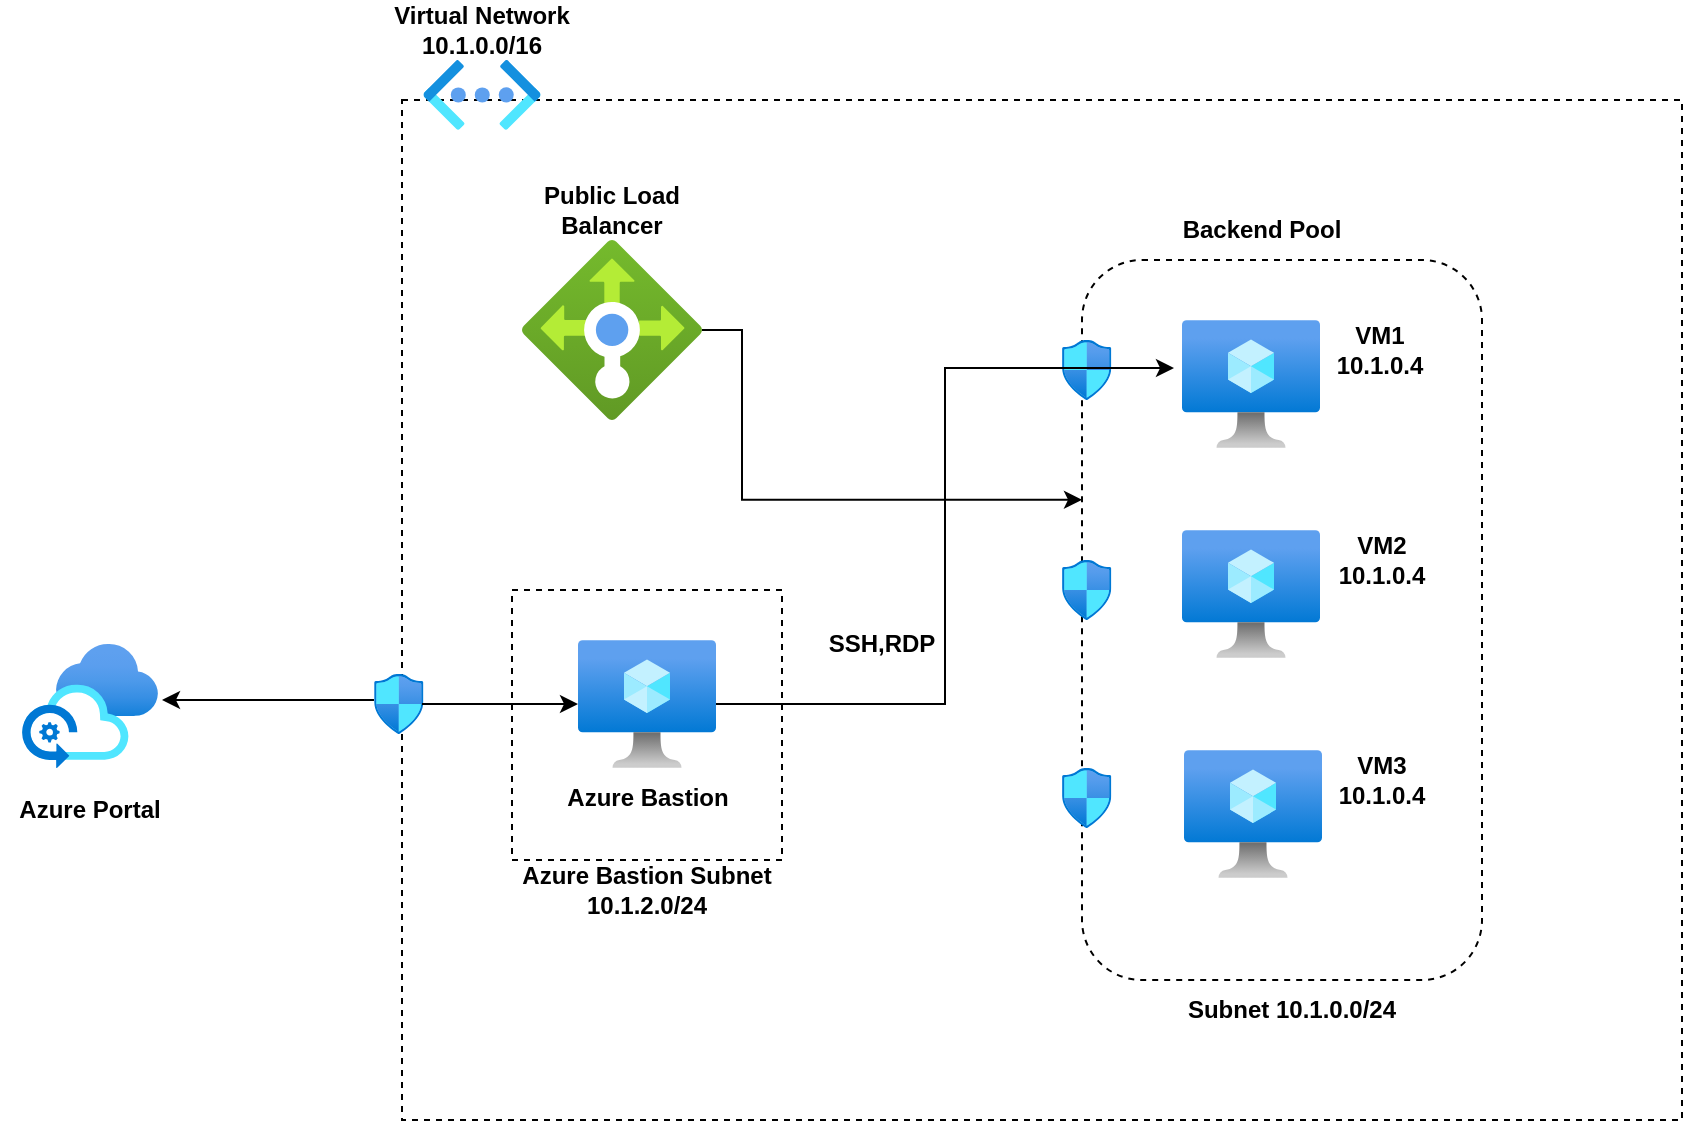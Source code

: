 <mxfile version="16.4.7" type="device"><diagram id="gub8KyR_41cFmI76JEmN" name="Page-1"><mxGraphModel dx="1366" dy="773" grid="1" gridSize="10" guides="1" tooltips="1" connect="1" arrows="1" fold="1" page="1" pageScale="1" pageWidth="1100" pageHeight="850" math="0" shadow="0"><root><mxCell id="0"/><mxCell id="1" parent="0"/><mxCell id="sBpwT3H7cT-2U6f0o6X9-21" value="" style="rounded=0;whiteSpace=wrap;html=1;dashed=1;" vertex="1" parent="1"><mxGeometry x="630" y="310" width="100" height="80" as="geometry"/></mxCell><mxCell id="sBpwT3H7cT-2U6f0o6X9-2" value="" style="rounded=0;whiteSpace=wrap;html=1;dashed=1;" vertex="1" parent="1"><mxGeometry x="260" y="100" width="640" height="510" as="geometry"/></mxCell><mxCell id="sBpwT3H7cT-2U6f0o6X9-3" value="&lt;b&gt;Virtual Network 10.1.0.0/16&lt;/b&gt;" style="text;html=1;strokeColor=none;fillColor=none;align=center;verticalAlign=middle;whiteSpace=wrap;rounded=0;" vertex="1" parent="1"><mxGeometry x="230" y="50" width="140" height="30" as="geometry"/></mxCell><mxCell id="sBpwT3H7cT-2U6f0o6X9-5" value="" style="whiteSpace=wrap;html=1;aspect=fixed;dashed=1;" vertex="1" parent="1"><mxGeometry x="315" y="345" width="135" height="135" as="geometry"/></mxCell><mxCell id="sBpwT3H7cT-2U6f0o6X9-6" value="" style="aspect=fixed;html=1;points=[];align=center;image;fontSize=12;image=img/lib/azure2/networking/Virtual_Networks_Classic.svg;dashed=1;" vertex="1" parent="1"><mxGeometry x="270.75" y="80" width="58.5" height="34.93" as="geometry"/></mxCell><mxCell id="sBpwT3H7cT-2U6f0o6X9-7" value="" style="aspect=fixed;html=1;points=[];align=center;image;fontSize=12;image=img/lib/azure2/networking/Load_Balancers.svg;dashed=1;" vertex="1" parent="1"><mxGeometry x="320" y="170" width="90" height="90" as="geometry"/></mxCell><mxCell id="sBpwT3H7cT-2U6f0o6X9-8" value="&lt;b&gt;Public Load Balancer&lt;/b&gt;" style="text;html=1;strokeColor=none;fillColor=none;align=center;verticalAlign=middle;whiteSpace=wrap;rounded=0;dashed=1;" vertex="1" parent="1"><mxGeometry x="315" y="140" width="100" height="30" as="geometry"/></mxCell><mxCell id="sBpwT3H7cT-2U6f0o6X9-9" value="&lt;b&gt;Azure Bastion Subnet&lt;/b&gt;&lt;br&gt;&lt;b&gt;10.1.2.0/24&lt;/b&gt;" style="text;html=1;strokeColor=none;fillColor=none;align=center;verticalAlign=middle;whiteSpace=wrap;rounded=0;dashed=1;" vertex="1" parent="1"><mxGeometry x="315" y="480" width="135" height="30" as="geometry"/></mxCell><mxCell id="sBpwT3H7cT-2U6f0o6X9-10" value="" style="aspect=fixed;html=1;points=[];align=center;image;fontSize=12;image=img/lib/azure2/compute/Virtual_Machine.svg;dashed=1;" vertex="1" parent="1"><mxGeometry x="348" y="370" width="69" height="64" as="geometry"/></mxCell><mxCell id="sBpwT3H7cT-2U6f0o6X9-12" value="&lt;b&gt;Azure Bastion&lt;/b&gt;" style="text;html=1;strokeColor=none;fillColor=none;align=center;verticalAlign=middle;whiteSpace=wrap;rounded=0;dashed=1;" vertex="1" parent="1"><mxGeometry x="332.5" y="434" width="100" height="30" as="geometry"/></mxCell><mxCell id="sBpwT3H7cT-2U6f0o6X9-13" value="" style="rounded=1;whiteSpace=wrap;html=1;dashed=1;" vertex="1" parent="1"><mxGeometry x="600" y="180" width="200" height="360" as="geometry"/></mxCell><mxCell id="sBpwT3H7cT-2U6f0o6X9-14" value="" style="aspect=fixed;html=1;points=[];align=center;image;fontSize=12;image=img/lib/azure2/compute/Virtual_Machine.svg;dashed=1;" vertex="1" parent="1"><mxGeometry x="650" y="210" width="69" height="64" as="geometry"/></mxCell><mxCell id="sBpwT3H7cT-2U6f0o6X9-15" value="" style="aspect=fixed;html=1;points=[];align=center;image;fontSize=12;image=img/lib/azure2/compute/Virtual_Machine.svg;dashed=1;" vertex="1" parent="1"><mxGeometry x="650" y="315" width="69" height="64" as="geometry"/></mxCell><mxCell id="sBpwT3H7cT-2U6f0o6X9-16" value="" style="aspect=fixed;html=1;points=[];align=center;image;fontSize=12;image=img/lib/azure2/compute/Virtual_Machine.svg;dashed=1;direction=east;" vertex="1" parent="1"><mxGeometry x="651" y="425" width="69" height="64" as="geometry"/></mxCell><mxCell id="sBpwT3H7cT-2U6f0o6X9-17" value="&lt;b&gt;VM1 10.1.0.4&lt;/b&gt;" style="text;html=1;strokeColor=none;fillColor=none;align=center;verticalAlign=middle;whiteSpace=wrap;rounded=0;dashed=1;" vertex="1" parent="1"><mxGeometry x="719" y="210" width="60" height="30" as="geometry"/></mxCell><mxCell id="sBpwT3H7cT-2U6f0o6X9-18" value="&lt;b&gt;Subnet&amp;nbsp;10.1.0.0/24&lt;/b&gt;" style="text;html=1;strokeColor=none;fillColor=none;align=center;verticalAlign=middle;whiteSpace=wrap;rounded=0;dashed=1;" vertex="1" parent="1"><mxGeometry x="640" y="540" width="130" height="30" as="geometry"/></mxCell><mxCell id="sBpwT3H7cT-2U6f0o6X9-19" value="&lt;b&gt;VM2 10.1.0.4&lt;/b&gt;" style="text;html=1;strokeColor=none;fillColor=none;align=center;verticalAlign=middle;whiteSpace=wrap;rounded=0;dashed=1;" vertex="1" parent="1"><mxGeometry x="720" y="315" width="60" height="30" as="geometry"/></mxCell><mxCell id="sBpwT3H7cT-2U6f0o6X9-20" value="&lt;b&gt;VM3 10.1.0.4&lt;/b&gt;" style="text;html=1;strokeColor=none;fillColor=none;align=center;verticalAlign=middle;whiteSpace=wrap;rounded=0;dashed=1;" vertex="1" parent="1"><mxGeometry x="720" y="425" width="60" height="30" as="geometry"/></mxCell><mxCell id="sBpwT3H7cT-2U6f0o6X9-22" value="&lt;b&gt;Backend Pool&lt;/b&gt;" style="text;html=1;strokeColor=none;fillColor=none;align=center;verticalAlign=middle;whiteSpace=wrap;rounded=0;dashed=1;" vertex="1" parent="1"><mxGeometry x="640" y="150" width="100" height="30" as="geometry"/></mxCell><mxCell id="sBpwT3H7cT-2U6f0o6X9-26" value="" style="aspect=fixed;html=1;points=[];align=center;image;fontSize=12;image=img/lib/azure2/networking/Network_Security_Groups.svg;dashed=1;" vertex="1" parent="1"><mxGeometry x="590" y="220" width="24.71" height="30" as="geometry"/></mxCell><mxCell id="sBpwT3H7cT-2U6f0o6X9-27" value="" style="aspect=fixed;html=1;points=[];align=center;image;fontSize=12;image=img/lib/azure2/networking/Network_Security_Groups.svg;dashed=1;" vertex="1" parent="1"><mxGeometry x="590" y="330" width="24.71" height="30" as="geometry"/></mxCell><mxCell id="sBpwT3H7cT-2U6f0o6X9-28" value="" style="aspect=fixed;html=1;points=[];align=center;image;fontSize=12;image=img/lib/azure2/networking/Network_Security_Groups.svg;dashed=1;" vertex="1" parent="1"><mxGeometry x="590" y="434" width="24.71" height="30" as="geometry"/></mxCell><mxCell id="sBpwT3H7cT-2U6f0o6X9-29" value="" style="aspect=fixed;html=1;points=[];align=center;image;fontSize=12;image=img/lib/azure2/other/Azure_Backup_Center.svg;dashed=1;" vertex="1" parent="1"><mxGeometry x="70" y="372" width="68" height="62" as="geometry"/></mxCell><mxCell id="sBpwT3H7cT-2U6f0o6X9-30" value="&lt;b&gt;Azure Portal&lt;/b&gt;" style="text;html=1;strokeColor=none;fillColor=none;align=center;verticalAlign=middle;whiteSpace=wrap;rounded=0;dashed=1;" vertex="1" parent="1"><mxGeometry x="59" y="440" width="90" height="30" as="geometry"/></mxCell><mxCell id="sBpwT3H7cT-2U6f0o6X9-31" value="" style="aspect=fixed;html=1;points=[];align=center;image;fontSize=12;image=img/lib/azure2/networking/Network_Security_Groups.svg;dashed=1;" vertex="1" parent="1"><mxGeometry x="246.04" y="387" width="24.71" height="30" as="geometry"/></mxCell><mxCell id="sBpwT3H7cT-2U6f0o6X9-33" value="" style="endArrow=classic;html=1;rounded=0;exitX=-0.002;exitY=0.433;exitDx=0;exitDy=0;exitPerimeter=0;" edge="1" parent="1" source="sBpwT3H7cT-2U6f0o6X9-31"><mxGeometry width="50" height="50" relative="1" as="geometry"><mxPoint x="530" y="320" as="sourcePoint"/><mxPoint x="140" y="400" as="targetPoint"/></mxGeometry></mxCell><mxCell id="sBpwT3H7cT-2U6f0o6X9-34" value="" style="endArrow=classic;html=1;rounded=0;" edge="1" parent="1" target="sBpwT3H7cT-2U6f0o6X9-10"><mxGeometry width="50" height="50" relative="1" as="geometry"><mxPoint x="270" y="402" as="sourcePoint"/><mxPoint x="580" y="270" as="targetPoint"/></mxGeometry></mxCell><mxCell id="sBpwT3H7cT-2U6f0o6X9-38" value="" style="edgeStyle=elbowEdgeStyle;elbow=horizontal;endArrow=classic;html=1;rounded=0;entryX=-0.058;entryY=0.375;entryDx=0;entryDy=0;entryPerimeter=0;" edge="1" parent="1" source="sBpwT3H7cT-2U6f0o6X9-10" target="sBpwT3H7cT-2U6f0o6X9-14"><mxGeometry width="50" height="50" relative="1" as="geometry"><mxPoint x="530" y="350" as="sourcePoint"/><mxPoint x="580" y="300" as="targetPoint"/></mxGeometry></mxCell><mxCell id="sBpwT3H7cT-2U6f0o6X9-39" value="&lt;b&gt;SSH,RDP&lt;/b&gt;" style="text;html=1;strokeColor=none;fillColor=none;align=center;verticalAlign=middle;whiteSpace=wrap;rounded=0;dashed=1;" vertex="1" parent="1"><mxGeometry x="470" y="357" width="60" height="30" as="geometry"/></mxCell><mxCell id="sBpwT3H7cT-2U6f0o6X9-41" value="" style="edgeStyle=elbowEdgeStyle;elbow=horizontal;endArrow=classic;html=1;rounded=0;entryX=0;entryY=0.333;entryDx=0;entryDy=0;entryPerimeter=0;" edge="1" parent="1" target="sBpwT3H7cT-2U6f0o6X9-13"><mxGeometry width="50" height="50" relative="1" as="geometry"><mxPoint x="410" y="215" as="sourcePoint"/><mxPoint x="590" y="300" as="targetPoint"/><Array as="points"><mxPoint x="430" y="210"/></Array></mxGeometry></mxCell></root></mxGraphModel></diagram></mxfile>